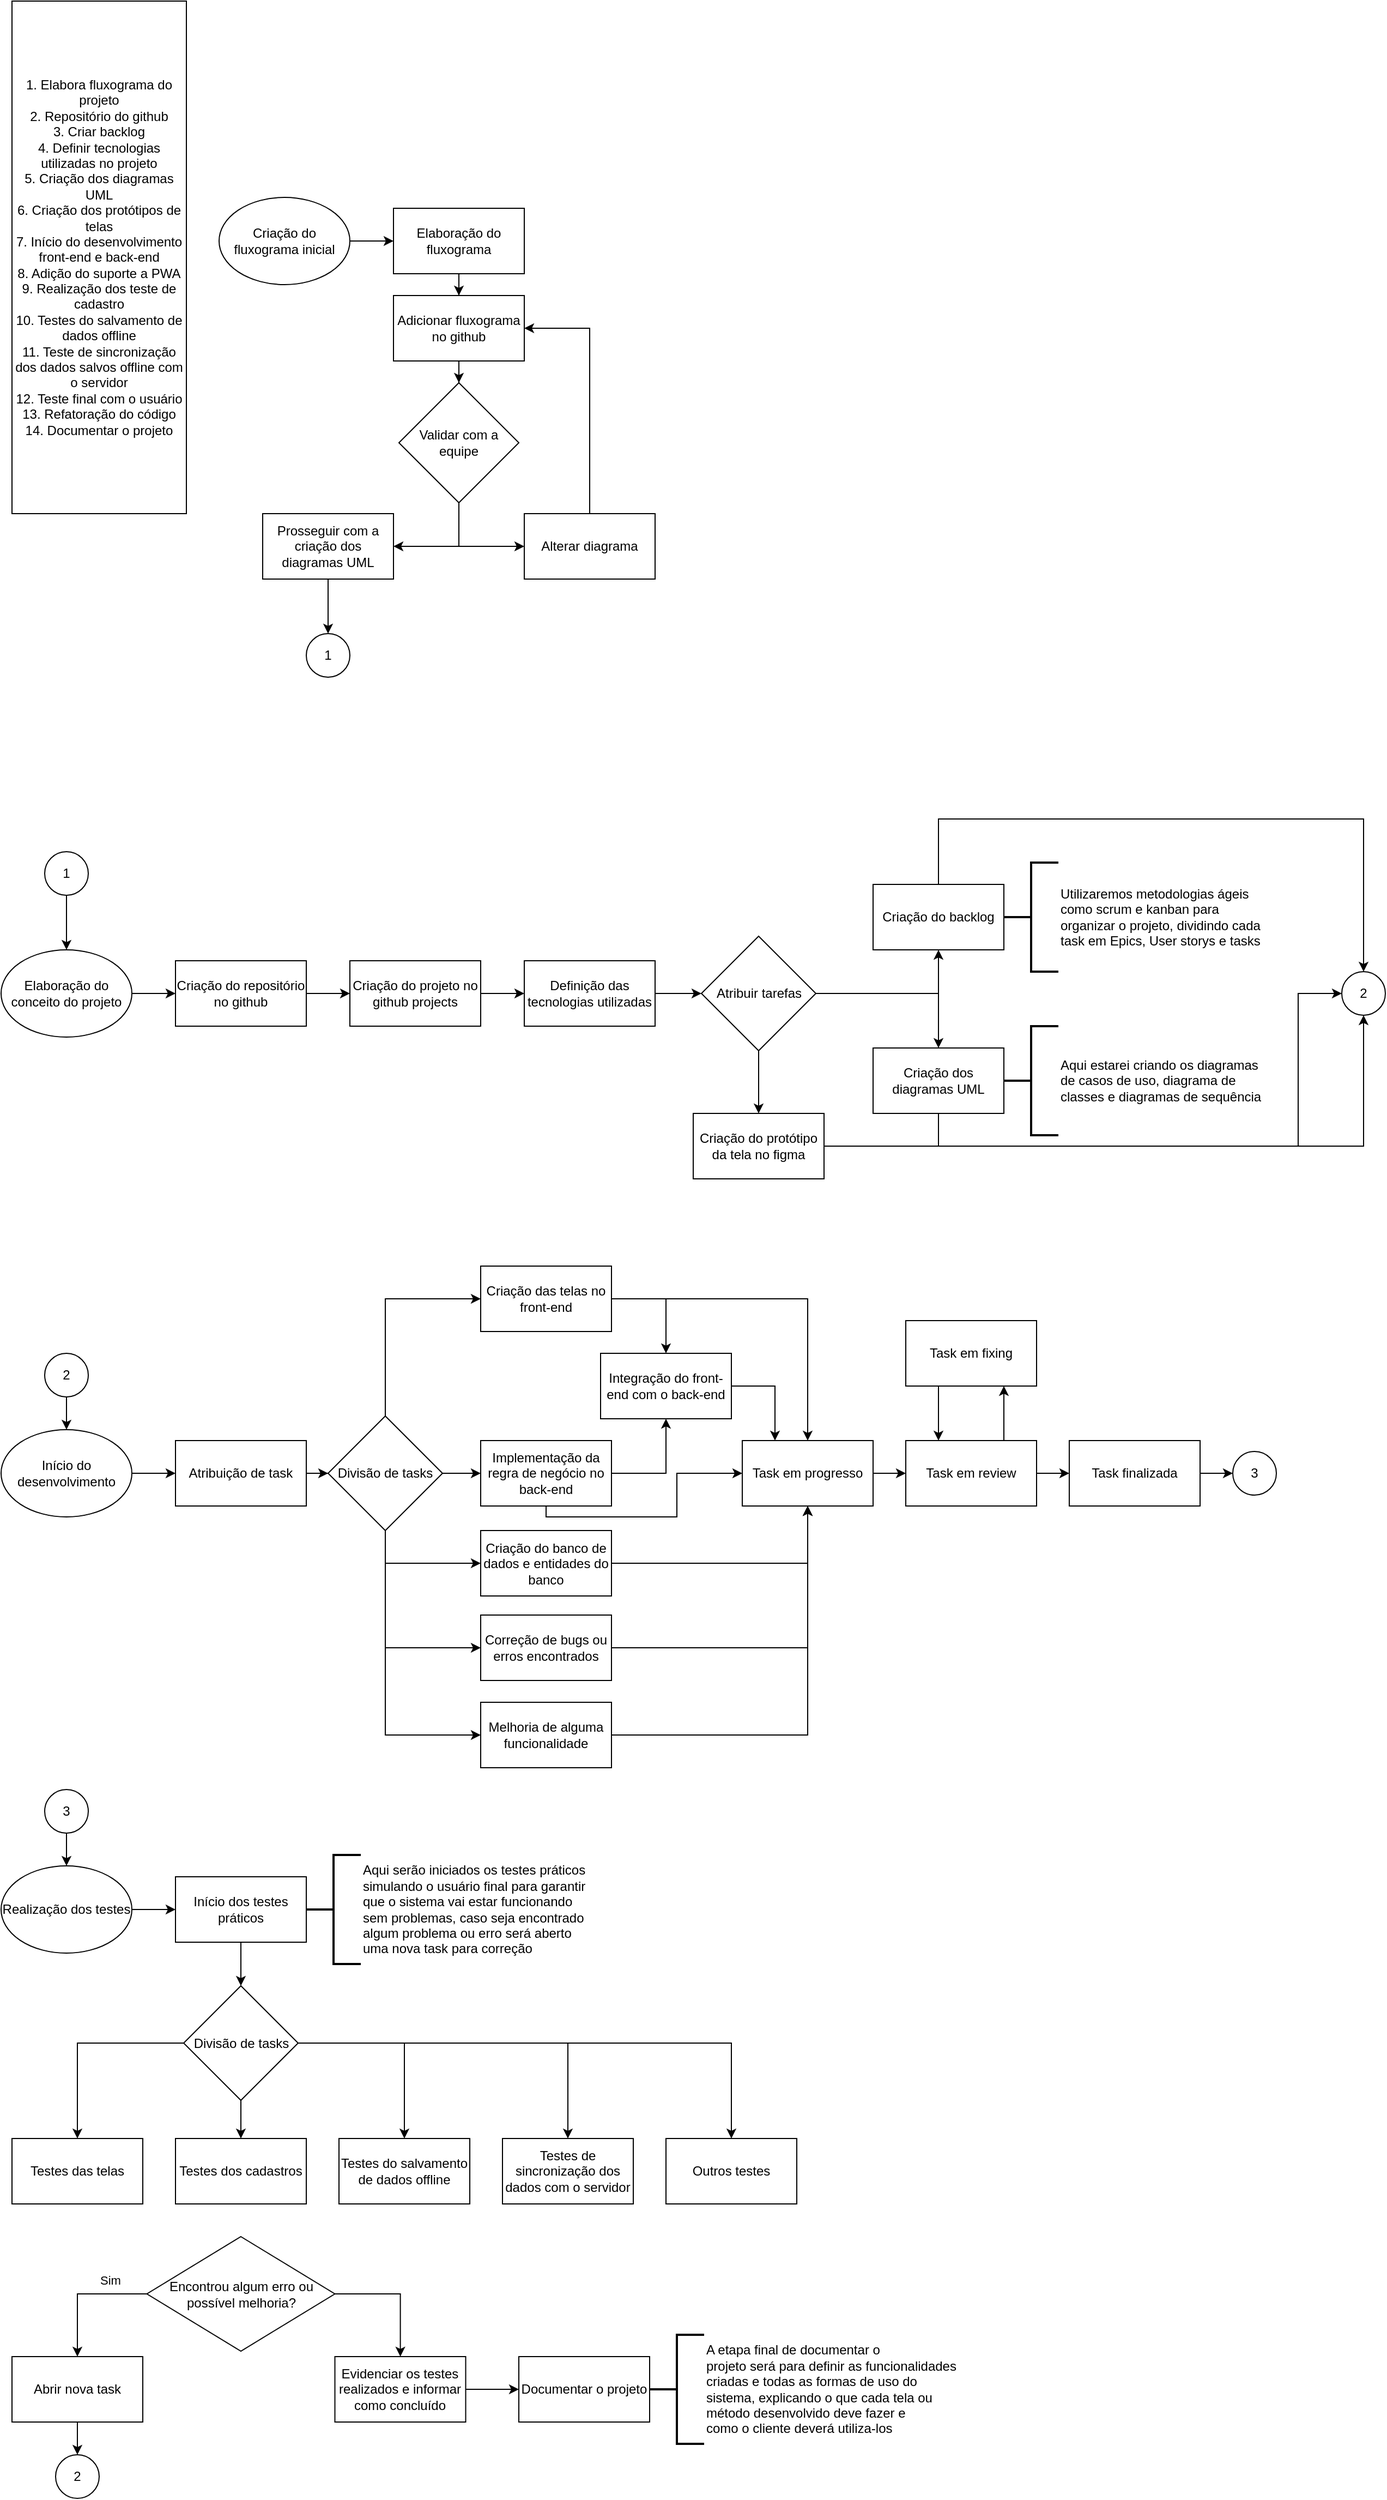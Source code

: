 <mxfile version="26.0.16">
  <diagram name="Página-1" id="eb5TO_QlAhTsJXs5QxYS">
    <mxGraphModel dx="2960" dy="822" grid="1" gridSize="10" guides="1" tooltips="1" connect="1" arrows="1" fold="1" page="1" pageScale="1" pageWidth="827" pageHeight="1169" math="0" shadow="0">
      <root>
        <mxCell id="0" />
        <mxCell id="1" parent="0" />
        <mxCell id="12RdLnxwD0o7JAVxzCQB-9" value="" style="edgeStyle=orthogonalEdgeStyle;rounded=0;orthogonalLoop=1;jettySize=auto;html=1;" edge="1" parent="1" source="12RdLnxwD0o7JAVxzCQB-1" target="12RdLnxwD0o7JAVxzCQB-3">
          <mxGeometry relative="1" as="geometry" />
        </mxCell>
        <mxCell id="12RdLnxwD0o7JAVxzCQB-1" value="Criação do fluxograma inicial" style="ellipse;whiteSpace=wrap;html=1;" vertex="1" parent="1">
          <mxGeometry x="-600" y="200" width="120" height="80" as="geometry" />
        </mxCell>
        <mxCell id="12RdLnxwD0o7JAVxzCQB-2" value="1. Elabora fluxograma do projeto&lt;div&gt;2. Repositório do github&lt;/div&gt;&lt;div&gt;3. Criar backlog&lt;/div&gt;&lt;div&gt;4. Definir tecnologias utilizadas no projeto&lt;/div&gt;&lt;div&gt;5. Criação dos diagramas UML&lt;/div&gt;&lt;div&gt;6. Criação dos protótipos de telas&lt;/div&gt;&lt;div&gt;7. Início do desenvolvimento front-end e back-end&lt;/div&gt;&lt;div&gt;8. Adição do suporte a PWA&lt;/div&gt;&lt;div&gt;9. Realização dos teste de cadastro&lt;/div&gt;&lt;div&gt;10. Testes do salvamento de dados offline&lt;/div&gt;&lt;div&gt;11. Teste de sincronização dos dados salvos offline com o servidor&lt;/div&gt;&lt;div&gt;12. Teste final com o usuário&lt;/div&gt;&lt;div&gt;13. Refatoração do código&lt;/div&gt;&lt;div&gt;14. Documentar o projeto&lt;/div&gt;" style="rounded=0;whiteSpace=wrap;html=1;" vertex="1" parent="1">
          <mxGeometry x="-790" y="20" width="160" height="470" as="geometry" />
        </mxCell>
        <mxCell id="12RdLnxwD0o7JAVxzCQB-11" style="edgeStyle=orthogonalEdgeStyle;rounded=0;orthogonalLoop=1;jettySize=auto;html=1;entryX=0.5;entryY=0;entryDx=0;entryDy=0;" edge="1" parent="1" source="12RdLnxwD0o7JAVxzCQB-3" target="12RdLnxwD0o7JAVxzCQB-4">
          <mxGeometry relative="1" as="geometry" />
        </mxCell>
        <mxCell id="12RdLnxwD0o7JAVxzCQB-3" value="Elaboração do fluxograma" style="rounded=0;whiteSpace=wrap;html=1;" vertex="1" parent="1">
          <mxGeometry x="-440" y="210" width="120" height="60" as="geometry" />
        </mxCell>
        <mxCell id="12RdLnxwD0o7JAVxzCQB-12" style="edgeStyle=orthogonalEdgeStyle;rounded=0;orthogonalLoop=1;jettySize=auto;html=1;entryX=0.5;entryY=0;entryDx=0;entryDy=0;" edge="1" parent="1" source="12RdLnxwD0o7JAVxzCQB-4" target="12RdLnxwD0o7JAVxzCQB-7">
          <mxGeometry relative="1" as="geometry" />
        </mxCell>
        <mxCell id="12RdLnxwD0o7JAVxzCQB-4" value="Adicionar fluxograma no github" style="rounded=0;whiteSpace=wrap;html=1;" vertex="1" parent="1">
          <mxGeometry x="-440" y="290" width="120" height="60" as="geometry" />
        </mxCell>
        <mxCell id="12RdLnxwD0o7JAVxzCQB-25" style="edgeStyle=orthogonalEdgeStyle;rounded=0;orthogonalLoop=1;jettySize=auto;html=1;entryX=0.5;entryY=0;entryDx=0;entryDy=0;" edge="1" parent="1" source="12RdLnxwD0o7JAVxzCQB-5" target="12RdLnxwD0o7JAVxzCQB-24">
          <mxGeometry relative="1" as="geometry" />
        </mxCell>
        <mxCell id="12RdLnxwD0o7JAVxzCQB-5" value="Prosseguir com a criação dos diagramas UML" style="rounded=0;whiteSpace=wrap;html=1;" vertex="1" parent="1">
          <mxGeometry x="-560" y="490" width="120" height="60" as="geometry" />
        </mxCell>
        <mxCell id="12RdLnxwD0o7JAVxzCQB-6" style="edgeStyle=orthogonalEdgeStyle;rounded=0;orthogonalLoop=1;jettySize=auto;html=1;exitX=0.5;exitY=1;exitDx=0;exitDy=0;" edge="1" parent="1" source="12RdLnxwD0o7JAVxzCQB-4" target="12RdLnxwD0o7JAVxzCQB-4">
          <mxGeometry relative="1" as="geometry" />
        </mxCell>
        <mxCell id="12RdLnxwD0o7JAVxzCQB-43" style="edgeStyle=orthogonalEdgeStyle;rounded=0;orthogonalLoop=1;jettySize=auto;html=1;entryX=0;entryY=0.5;entryDx=0;entryDy=0;" edge="1" parent="1" source="12RdLnxwD0o7JAVxzCQB-7" target="12RdLnxwD0o7JAVxzCQB-8">
          <mxGeometry relative="1" as="geometry">
            <mxPoint x="-340" y="520" as="targetPoint" />
            <Array as="points">
              <mxPoint x="-380" y="520" />
            </Array>
          </mxGeometry>
        </mxCell>
        <mxCell id="12RdLnxwD0o7JAVxzCQB-45" style="edgeStyle=orthogonalEdgeStyle;rounded=0;orthogonalLoop=1;jettySize=auto;html=1;entryX=1;entryY=0.5;entryDx=0;entryDy=0;" edge="1" parent="1" source="12RdLnxwD0o7JAVxzCQB-7" target="12RdLnxwD0o7JAVxzCQB-5">
          <mxGeometry relative="1" as="geometry">
            <mxPoint x="-410" y="520" as="targetPoint" />
            <Array as="points">
              <mxPoint x="-380" y="520" />
            </Array>
          </mxGeometry>
        </mxCell>
        <mxCell id="12RdLnxwD0o7JAVxzCQB-7" value="Validar com a equipe" style="rhombus;whiteSpace=wrap;html=1;" vertex="1" parent="1">
          <mxGeometry x="-435" y="370" width="110" height="110" as="geometry" />
        </mxCell>
        <mxCell id="12RdLnxwD0o7JAVxzCQB-19" style="edgeStyle=orthogonalEdgeStyle;rounded=0;orthogonalLoop=1;jettySize=auto;html=1;entryX=1;entryY=0.5;entryDx=0;entryDy=0;" edge="1" parent="1" source="12RdLnxwD0o7JAVxzCQB-8" target="12RdLnxwD0o7JAVxzCQB-4">
          <mxGeometry relative="1" as="geometry" />
        </mxCell>
        <mxCell id="12RdLnxwD0o7JAVxzCQB-8" value="Alterar diagrama" style="rounded=0;whiteSpace=wrap;html=1;" vertex="1" parent="1">
          <mxGeometry x="-320" y="490" width="120" height="60" as="geometry" />
        </mxCell>
        <mxCell id="12RdLnxwD0o7JAVxzCQB-24" value="1" style="ellipse;whiteSpace=wrap;html=1;aspect=fixed;" vertex="1" parent="1">
          <mxGeometry x="-520" y="600" width="40" height="40" as="geometry" />
        </mxCell>
        <mxCell id="12RdLnxwD0o7JAVxzCQB-49" value="" style="edgeStyle=orthogonalEdgeStyle;rounded=0;orthogonalLoop=1;jettySize=auto;html=1;" edge="1" parent="1" source="12RdLnxwD0o7JAVxzCQB-26" target="12RdLnxwD0o7JAVxzCQB-27">
          <mxGeometry relative="1" as="geometry" />
        </mxCell>
        <mxCell id="12RdLnxwD0o7JAVxzCQB-26" value="Elaboração do conceito do projeto" style="ellipse;whiteSpace=wrap;html=1;" vertex="1" parent="1">
          <mxGeometry x="-800" y="890" width="120" height="80" as="geometry" />
        </mxCell>
        <mxCell id="12RdLnxwD0o7JAVxzCQB-50" value="" style="edgeStyle=orthogonalEdgeStyle;rounded=0;orthogonalLoop=1;jettySize=auto;html=1;" edge="1" parent="1" source="12RdLnxwD0o7JAVxzCQB-27" target="12RdLnxwD0o7JAVxzCQB-28">
          <mxGeometry relative="1" as="geometry" />
        </mxCell>
        <mxCell id="12RdLnxwD0o7JAVxzCQB-27" value="Criação do repositório no github" style="rounded=0;whiteSpace=wrap;html=1;" vertex="1" parent="1">
          <mxGeometry x="-640" y="900" width="120" height="60" as="geometry" />
        </mxCell>
        <mxCell id="12RdLnxwD0o7JAVxzCQB-51" value="" style="edgeStyle=orthogonalEdgeStyle;rounded=0;orthogonalLoop=1;jettySize=auto;html=1;" edge="1" parent="1" source="12RdLnxwD0o7JAVxzCQB-28" target="12RdLnxwD0o7JAVxzCQB-32">
          <mxGeometry relative="1" as="geometry" />
        </mxCell>
        <mxCell id="12RdLnxwD0o7JAVxzCQB-28" value="Criação do projeto no github projects" style="rounded=0;whiteSpace=wrap;html=1;" vertex="1" parent="1">
          <mxGeometry x="-480" y="900" width="120" height="60" as="geometry" />
        </mxCell>
        <mxCell id="12RdLnxwD0o7JAVxzCQB-55" style="edgeStyle=orthogonalEdgeStyle;rounded=0;orthogonalLoop=1;jettySize=auto;html=1;" edge="1" parent="1" source="12RdLnxwD0o7JAVxzCQB-29" target="12RdLnxwD0o7JAVxzCQB-53">
          <mxGeometry relative="1" as="geometry">
            <Array as="points">
              <mxPoint x="60" y="770" />
              <mxPoint x="450" y="770" />
            </Array>
          </mxGeometry>
        </mxCell>
        <mxCell id="12RdLnxwD0o7JAVxzCQB-29" value="Criação do backlog" style="rounded=0;whiteSpace=wrap;html=1;" vertex="1" parent="1">
          <mxGeometry y="830" width="120" height="60" as="geometry" />
        </mxCell>
        <mxCell id="12RdLnxwD0o7JAVxzCQB-31" value="Utilizaremos metodologias ágeis&lt;div&gt;como scrum e kanban para&amp;nbsp;&lt;/div&gt;&lt;div&gt;organizar o projeto, dividindo cada&lt;/div&gt;&lt;div&gt;task em Epics, User storys e tasks&amp;nbsp;&lt;/div&gt;" style="strokeWidth=2;html=1;shape=mxgraph.flowchart.annotation_2;align=left;labelPosition=right;pointerEvents=1;" vertex="1" parent="1">
          <mxGeometry x="120" y="810" width="50" height="100" as="geometry" />
        </mxCell>
        <mxCell id="12RdLnxwD0o7JAVxzCQB-52" value="" style="edgeStyle=orthogonalEdgeStyle;rounded=0;orthogonalLoop=1;jettySize=auto;html=1;" edge="1" parent="1" source="12RdLnxwD0o7JAVxzCQB-32" target="12RdLnxwD0o7JAVxzCQB-42">
          <mxGeometry relative="1" as="geometry" />
        </mxCell>
        <mxCell id="12RdLnxwD0o7JAVxzCQB-32" value="Definição das tecnologias utilizadas" style="rounded=0;whiteSpace=wrap;html=1;" vertex="1" parent="1">
          <mxGeometry x="-320" y="900" width="120" height="60" as="geometry" />
        </mxCell>
        <mxCell id="12RdLnxwD0o7JAVxzCQB-56" style="edgeStyle=orthogonalEdgeStyle;rounded=0;orthogonalLoop=1;jettySize=auto;html=1;entryX=0;entryY=0.5;entryDx=0;entryDy=0;" edge="1" parent="1" source="12RdLnxwD0o7JAVxzCQB-33" target="12RdLnxwD0o7JAVxzCQB-53">
          <mxGeometry relative="1" as="geometry">
            <Array as="points">
              <mxPoint x="60" y="1070" />
              <mxPoint x="390" y="1070" />
              <mxPoint x="390" y="930" />
            </Array>
          </mxGeometry>
        </mxCell>
        <mxCell id="12RdLnxwD0o7JAVxzCQB-33" value="Criação dos diagramas UML" style="rounded=0;whiteSpace=wrap;html=1;" vertex="1" parent="1">
          <mxGeometry y="980" width="120" height="60" as="geometry" />
        </mxCell>
        <mxCell id="12RdLnxwD0o7JAVxzCQB-35" value="" style="edgeStyle=orthogonalEdgeStyle;rounded=0;orthogonalLoop=1;jettySize=auto;html=1;" edge="1" parent="1" source="12RdLnxwD0o7JAVxzCQB-34" target="12RdLnxwD0o7JAVxzCQB-26">
          <mxGeometry relative="1" as="geometry" />
        </mxCell>
        <mxCell id="12RdLnxwD0o7JAVxzCQB-34" value="1" style="ellipse;whiteSpace=wrap;html=1;aspect=fixed;" vertex="1" parent="1">
          <mxGeometry x="-760" y="800" width="40" height="40" as="geometry" />
        </mxCell>
        <mxCell id="12RdLnxwD0o7JAVxzCQB-38" value="Aqui estarei criando os diagramas&lt;div&gt;de casos de uso, diagrama de&lt;/div&gt;&lt;div&gt;classes e diagramas de sequência&lt;/div&gt;" style="strokeWidth=2;html=1;shape=mxgraph.flowchart.annotation_2;align=left;labelPosition=right;pointerEvents=1;" vertex="1" parent="1">
          <mxGeometry x="120" y="960" width="50" height="100" as="geometry" />
        </mxCell>
        <mxCell id="12RdLnxwD0o7JAVxzCQB-54" style="edgeStyle=orthogonalEdgeStyle;rounded=0;orthogonalLoop=1;jettySize=auto;html=1;" edge="1" parent="1" source="12RdLnxwD0o7JAVxzCQB-39" target="12RdLnxwD0o7JAVxzCQB-53">
          <mxGeometry relative="1" as="geometry" />
        </mxCell>
        <mxCell id="12RdLnxwD0o7JAVxzCQB-39" value="Criação do protótipo da tela no figma" style="rounded=0;whiteSpace=wrap;html=1;" vertex="1" parent="1">
          <mxGeometry x="-165" y="1040" width="120" height="60" as="geometry" />
        </mxCell>
        <mxCell id="12RdLnxwD0o7JAVxzCQB-46" value="" style="edgeStyle=orthogonalEdgeStyle;rounded=0;orthogonalLoop=1;jettySize=auto;html=1;" edge="1" parent="1" source="12RdLnxwD0o7JAVxzCQB-42" target="12RdLnxwD0o7JAVxzCQB-39">
          <mxGeometry relative="1" as="geometry" />
        </mxCell>
        <mxCell id="12RdLnxwD0o7JAVxzCQB-47" style="edgeStyle=orthogonalEdgeStyle;rounded=0;orthogonalLoop=1;jettySize=auto;html=1;entryX=0.5;entryY=0;entryDx=0;entryDy=0;" edge="1" parent="1" source="12RdLnxwD0o7JAVxzCQB-42" target="12RdLnxwD0o7JAVxzCQB-33">
          <mxGeometry relative="1" as="geometry" />
        </mxCell>
        <mxCell id="12RdLnxwD0o7JAVxzCQB-48" style="edgeStyle=orthogonalEdgeStyle;rounded=0;orthogonalLoop=1;jettySize=auto;html=1;entryX=0.5;entryY=1;entryDx=0;entryDy=0;" edge="1" parent="1" source="12RdLnxwD0o7JAVxzCQB-42" target="12RdLnxwD0o7JAVxzCQB-29">
          <mxGeometry relative="1" as="geometry" />
        </mxCell>
        <mxCell id="12RdLnxwD0o7JAVxzCQB-42" value="Atribuir tarefas" style="rhombus;whiteSpace=wrap;html=1;" vertex="1" parent="1">
          <mxGeometry x="-157.5" y="877.5" width="105" height="105" as="geometry" />
        </mxCell>
        <mxCell id="12RdLnxwD0o7JAVxzCQB-53" value="2" style="ellipse;whiteSpace=wrap;html=1;aspect=fixed;" vertex="1" parent="1">
          <mxGeometry x="430" y="910" width="40" height="40" as="geometry" />
        </mxCell>
        <mxCell id="12RdLnxwD0o7JAVxzCQB-83" value="" style="edgeStyle=orthogonalEdgeStyle;rounded=0;orthogonalLoop=1;jettySize=auto;html=1;" edge="1" parent="1" source="12RdLnxwD0o7JAVxzCQB-57" target="12RdLnxwD0o7JAVxzCQB-58">
          <mxGeometry relative="1" as="geometry" />
        </mxCell>
        <mxCell id="12RdLnxwD0o7JAVxzCQB-57" value="2" style="ellipse;whiteSpace=wrap;html=1;aspect=fixed;" vertex="1" parent="1">
          <mxGeometry x="-760" y="1260" width="40" height="40" as="geometry" />
        </mxCell>
        <mxCell id="12RdLnxwD0o7JAVxzCQB-81" value="" style="edgeStyle=orthogonalEdgeStyle;rounded=0;orthogonalLoop=1;jettySize=auto;html=1;" edge="1" parent="1" source="12RdLnxwD0o7JAVxzCQB-58" target="12RdLnxwD0o7JAVxzCQB-63">
          <mxGeometry relative="1" as="geometry" />
        </mxCell>
        <mxCell id="12RdLnxwD0o7JAVxzCQB-58" value="Início do desenvolvimento" style="ellipse;whiteSpace=wrap;html=1;" vertex="1" parent="1">
          <mxGeometry x="-800" y="1330" width="120" height="80" as="geometry" />
        </mxCell>
        <mxCell id="12RdLnxwD0o7JAVxzCQB-77" style="edgeStyle=orthogonalEdgeStyle;rounded=0;orthogonalLoop=1;jettySize=auto;html=1;" edge="1" parent="1" source="12RdLnxwD0o7JAVxzCQB-59" target="12RdLnxwD0o7JAVxzCQB-64">
          <mxGeometry relative="1" as="geometry" />
        </mxCell>
        <mxCell id="12RdLnxwD0o7JAVxzCQB-59" value="Criação das telas no front-end" style="rounded=0;whiteSpace=wrap;html=1;" vertex="1" parent="1">
          <mxGeometry x="-360" y="1180" width="120" height="60" as="geometry" />
        </mxCell>
        <mxCell id="12RdLnxwD0o7JAVxzCQB-71" style="edgeStyle=orthogonalEdgeStyle;rounded=0;orthogonalLoop=1;jettySize=auto;html=1;entryX=0.5;entryY=1;entryDx=0;entryDy=0;exitX=1;exitY=0.5;exitDx=0;exitDy=0;" edge="1" parent="1" source="12RdLnxwD0o7JAVxzCQB-60" target="12RdLnxwD0o7JAVxzCQB-62">
          <mxGeometry relative="1" as="geometry" />
        </mxCell>
        <mxCell id="12RdLnxwD0o7JAVxzCQB-78" style="edgeStyle=orthogonalEdgeStyle;rounded=0;orthogonalLoop=1;jettySize=auto;html=1;entryX=0;entryY=0.5;entryDx=0;entryDy=0;exitX=0.5;exitY=1;exitDx=0;exitDy=0;" edge="1" parent="1" source="12RdLnxwD0o7JAVxzCQB-60" target="12RdLnxwD0o7JAVxzCQB-64">
          <mxGeometry relative="1" as="geometry">
            <Array as="points">
              <mxPoint x="-300" y="1410" />
              <mxPoint x="-180" y="1410" />
              <mxPoint x="-180" y="1370" />
            </Array>
          </mxGeometry>
        </mxCell>
        <mxCell id="12RdLnxwD0o7JAVxzCQB-60" value="Implementação da regra de negócio no back-end" style="rounded=0;whiteSpace=wrap;html=1;" vertex="1" parent="1">
          <mxGeometry x="-360" y="1340" width="120" height="60" as="geometry" />
        </mxCell>
        <mxCell id="12RdLnxwD0o7JAVxzCQB-80" style="edgeStyle=orthogonalEdgeStyle;rounded=0;orthogonalLoop=1;jettySize=auto;html=1;entryX=0.5;entryY=1;entryDx=0;entryDy=0;" edge="1" parent="1" source="12RdLnxwD0o7JAVxzCQB-61" target="12RdLnxwD0o7JAVxzCQB-64">
          <mxGeometry relative="1" as="geometry" />
        </mxCell>
        <mxCell id="12RdLnxwD0o7JAVxzCQB-61" value="Criação do banco de dados e entidades do banco" style="rounded=0;whiteSpace=wrap;html=1;" vertex="1" parent="1">
          <mxGeometry x="-360" y="1422.5" width="120" height="60" as="geometry" />
        </mxCell>
        <mxCell id="12RdLnxwD0o7JAVxzCQB-79" style="edgeStyle=orthogonalEdgeStyle;rounded=0;orthogonalLoop=1;jettySize=auto;html=1;entryX=0.25;entryY=0;entryDx=0;entryDy=0;" edge="1" parent="1" source="12RdLnxwD0o7JAVxzCQB-62" target="12RdLnxwD0o7JAVxzCQB-64">
          <mxGeometry relative="1" as="geometry" />
        </mxCell>
        <mxCell id="12RdLnxwD0o7JAVxzCQB-62" value="Integração do front-end com o back-end" style="rounded=0;whiteSpace=wrap;html=1;" vertex="1" parent="1">
          <mxGeometry x="-250" y="1260" width="120" height="60" as="geometry" />
        </mxCell>
        <mxCell id="12RdLnxwD0o7JAVxzCQB-82" value="" style="edgeStyle=orthogonalEdgeStyle;rounded=0;orthogonalLoop=1;jettySize=auto;html=1;" edge="1" parent="1" source="12RdLnxwD0o7JAVxzCQB-63" target="12RdLnxwD0o7JAVxzCQB-67">
          <mxGeometry relative="1" as="geometry" />
        </mxCell>
        <mxCell id="12RdLnxwD0o7JAVxzCQB-63" value="Atribuição de task" style="rounded=0;whiteSpace=wrap;html=1;" vertex="1" parent="1">
          <mxGeometry x="-640" y="1340" width="120" height="60" as="geometry" />
        </mxCell>
        <mxCell id="12RdLnxwD0o7JAVxzCQB-75" value="" style="edgeStyle=orthogonalEdgeStyle;rounded=0;orthogonalLoop=1;jettySize=auto;html=1;" edge="1" parent="1" source="12RdLnxwD0o7JAVxzCQB-64" target="12RdLnxwD0o7JAVxzCQB-65">
          <mxGeometry relative="1" as="geometry" />
        </mxCell>
        <mxCell id="12RdLnxwD0o7JAVxzCQB-64" value="Task em progresso" style="rounded=0;whiteSpace=wrap;html=1;" vertex="1" parent="1">
          <mxGeometry x="-120" y="1340" width="120" height="60" as="geometry" />
        </mxCell>
        <mxCell id="12RdLnxwD0o7JAVxzCQB-76" value="" style="edgeStyle=orthogonalEdgeStyle;rounded=0;orthogonalLoop=1;jettySize=auto;html=1;" edge="1" parent="1" source="12RdLnxwD0o7JAVxzCQB-65" target="12RdLnxwD0o7JAVxzCQB-66">
          <mxGeometry relative="1" as="geometry" />
        </mxCell>
        <mxCell id="12RdLnxwD0o7JAVxzCQB-88" style="edgeStyle=orthogonalEdgeStyle;rounded=0;orthogonalLoop=1;jettySize=auto;html=1;exitX=0.75;exitY=0;exitDx=0;exitDy=0;entryX=0.75;entryY=1;entryDx=0;entryDy=0;" edge="1" parent="1" source="12RdLnxwD0o7JAVxzCQB-65" target="12RdLnxwD0o7JAVxzCQB-84">
          <mxGeometry relative="1" as="geometry" />
        </mxCell>
        <mxCell id="12RdLnxwD0o7JAVxzCQB-65" value="Task em review" style="rounded=0;whiteSpace=wrap;html=1;" vertex="1" parent="1">
          <mxGeometry x="30" y="1340" width="120" height="60" as="geometry" />
        </mxCell>
        <mxCell id="12RdLnxwD0o7JAVxzCQB-90" value="" style="edgeStyle=orthogonalEdgeStyle;rounded=0;orthogonalLoop=1;jettySize=auto;html=1;" edge="1" parent="1" source="12RdLnxwD0o7JAVxzCQB-66" target="12RdLnxwD0o7JAVxzCQB-89">
          <mxGeometry relative="1" as="geometry" />
        </mxCell>
        <mxCell id="12RdLnxwD0o7JAVxzCQB-66" value="Task finalizada" style="rounded=0;whiteSpace=wrap;html=1;" vertex="1" parent="1">
          <mxGeometry x="180" y="1340" width="120" height="60" as="geometry" />
        </mxCell>
        <mxCell id="12RdLnxwD0o7JAVxzCQB-72" style="edgeStyle=orthogonalEdgeStyle;rounded=0;orthogonalLoop=1;jettySize=auto;html=1;entryX=0;entryY=0.5;entryDx=0;entryDy=0;exitX=0.5;exitY=0;exitDx=0;exitDy=0;" edge="1" parent="1" source="12RdLnxwD0o7JAVxzCQB-67" target="12RdLnxwD0o7JAVxzCQB-59">
          <mxGeometry relative="1" as="geometry" />
        </mxCell>
        <mxCell id="12RdLnxwD0o7JAVxzCQB-73" value="" style="edgeStyle=orthogonalEdgeStyle;rounded=0;orthogonalLoop=1;jettySize=auto;html=1;" edge="1" parent="1" source="12RdLnxwD0o7JAVxzCQB-67" target="12RdLnxwD0o7JAVxzCQB-60">
          <mxGeometry relative="1" as="geometry" />
        </mxCell>
        <mxCell id="12RdLnxwD0o7JAVxzCQB-74" style="edgeStyle=orthogonalEdgeStyle;rounded=0;orthogonalLoop=1;jettySize=auto;html=1;entryX=0;entryY=0.5;entryDx=0;entryDy=0;exitX=0.5;exitY=1;exitDx=0;exitDy=0;" edge="1" parent="1" source="12RdLnxwD0o7JAVxzCQB-67" target="12RdLnxwD0o7JAVxzCQB-61">
          <mxGeometry relative="1" as="geometry" />
        </mxCell>
        <mxCell id="12RdLnxwD0o7JAVxzCQB-114" style="edgeStyle=orthogonalEdgeStyle;rounded=0;orthogonalLoop=1;jettySize=auto;html=1;entryX=0;entryY=0.5;entryDx=0;entryDy=0;exitX=0.5;exitY=1;exitDx=0;exitDy=0;" edge="1" parent="1" source="12RdLnxwD0o7JAVxzCQB-67" target="12RdLnxwD0o7JAVxzCQB-113">
          <mxGeometry relative="1" as="geometry" />
        </mxCell>
        <mxCell id="12RdLnxwD0o7JAVxzCQB-116" style="edgeStyle=orthogonalEdgeStyle;rounded=0;orthogonalLoop=1;jettySize=auto;html=1;entryX=0;entryY=0.5;entryDx=0;entryDy=0;exitX=0.5;exitY=1;exitDx=0;exitDy=0;" edge="1" parent="1" source="12RdLnxwD0o7JAVxzCQB-67" target="12RdLnxwD0o7JAVxzCQB-115">
          <mxGeometry relative="1" as="geometry" />
        </mxCell>
        <mxCell id="12RdLnxwD0o7JAVxzCQB-67" value="Divisão de tasks" style="rhombus;whiteSpace=wrap;html=1;" vertex="1" parent="1">
          <mxGeometry x="-500" y="1317.5" width="105" height="105" as="geometry" />
        </mxCell>
        <mxCell id="12RdLnxwD0o7JAVxzCQB-69" value="" style="endArrow=classic;html=1;rounded=0;exitX=1;exitY=0.5;exitDx=0;exitDy=0;entryX=0.5;entryY=0;entryDx=0;entryDy=0;" edge="1" parent="1" source="12RdLnxwD0o7JAVxzCQB-59" target="12RdLnxwD0o7JAVxzCQB-62">
          <mxGeometry width="50" height="50" relative="1" as="geometry">
            <mxPoint x="-207.5" y="1250" as="sourcePoint" />
            <mxPoint x="-190" y="1210" as="targetPoint" />
            <Array as="points">
              <mxPoint x="-190" y="1210" />
            </Array>
          </mxGeometry>
        </mxCell>
        <mxCell id="12RdLnxwD0o7JAVxzCQB-87" style="edgeStyle=orthogonalEdgeStyle;rounded=0;orthogonalLoop=1;jettySize=auto;html=1;entryX=0.25;entryY=0;entryDx=0;entryDy=0;exitX=0.25;exitY=1;exitDx=0;exitDy=0;" edge="1" parent="1" source="12RdLnxwD0o7JAVxzCQB-84" target="12RdLnxwD0o7JAVxzCQB-65">
          <mxGeometry relative="1" as="geometry" />
        </mxCell>
        <mxCell id="12RdLnxwD0o7JAVxzCQB-84" value="Task em fixing" style="rounded=0;whiteSpace=wrap;html=1;" vertex="1" parent="1">
          <mxGeometry x="30" y="1230" width="120" height="60" as="geometry" />
        </mxCell>
        <mxCell id="12RdLnxwD0o7JAVxzCQB-89" value="3" style="ellipse;whiteSpace=wrap;html=1;aspect=fixed;" vertex="1" parent="1">
          <mxGeometry x="330" y="1350" width="40" height="40" as="geometry" />
        </mxCell>
        <mxCell id="12RdLnxwD0o7JAVxzCQB-102" value="" style="edgeStyle=orthogonalEdgeStyle;rounded=0;orthogonalLoop=1;jettySize=auto;html=1;" edge="1" parent="1" source="12RdLnxwD0o7JAVxzCQB-91" target="12RdLnxwD0o7JAVxzCQB-92">
          <mxGeometry relative="1" as="geometry" />
        </mxCell>
        <mxCell id="12RdLnxwD0o7JAVxzCQB-91" value="3" style="ellipse;whiteSpace=wrap;html=1;aspect=fixed;" vertex="1" parent="1">
          <mxGeometry x="-760" y="1660" width="40" height="40" as="geometry" />
        </mxCell>
        <mxCell id="12RdLnxwD0o7JAVxzCQB-103" value="" style="edgeStyle=orthogonalEdgeStyle;rounded=0;orthogonalLoop=1;jettySize=auto;html=1;" edge="1" parent="1" source="12RdLnxwD0o7JAVxzCQB-92" target="12RdLnxwD0o7JAVxzCQB-93">
          <mxGeometry relative="1" as="geometry" />
        </mxCell>
        <mxCell id="12RdLnxwD0o7JAVxzCQB-92" value="Realização dos testes" style="ellipse;whiteSpace=wrap;html=1;" vertex="1" parent="1">
          <mxGeometry x="-800" y="1730" width="120" height="80" as="geometry" />
        </mxCell>
        <mxCell id="12RdLnxwD0o7JAVxzCQB-104" value="" style="edgeStyle=orthogonalEdgeStyle;rounded=0;orthogonalLoop=1;jettySize=auto;html=1;" edge="1" parent="1" source="12RdLnxwD0o7JAVxzCQB-93" target="12RdLnxwD0o7JAVxzCQB-94">
          <mxGeometry relative="1" as="geometry" />
        </mxCell>
        <mxCell id="12RdLnxwD0o7JAVxzCQB-93" value="Início dos testes práticos" style="rounded=0;whiteSpace=wrap;html=1;" vertex="1" parent="1">
          <mxGeometry x="-640" y="1740" width="120" height="60" as="geometry" />
        </mxCell>
        <mxCell id="12RdLnxwD0o7JAVxzCQB-105" style="edgeStyle=orthogonalEdgeStyle;rounded=0;orthogonalLoop=1;jettySize=auto;html=1;" edge="1" parent="1" source="12RdLnxwD0o7JAVxzCQB-94" target="12RdLnxwD0o7JAVxzCQB-98">
          <mxGeometry relative="1" as="geometry" />
        </mxCell>
        <mxCell id="12RdLnxwD0o7JAVxzCQB-106" value="" style="edgeStyle=orthogonalEdgeStyle;rounded=0;orthogonalLoop=1;jettySize=auto;html=1;" edge="1" parent="1" source="12RdLnxwD0o7JAVxzCQB-94" target="12RdLnxwD0o7JAVxzCQB-99">
          <mxGeometry relative="1" as="geometry" />
        </mxCell>
        <mxCell id="12RdLnxwD0o7JAVxzCQB-107" style="edgeStyle=orthogonalEdgeStyle;rounded=0;orthogonalLoop=1;jettySize=auto;html=1;" edge="1" parent="1" source="12RdLnxwD0o7JAVxzCQB-94" target="12RdLnxwD0o7JAVxzCQB-100">
          <mxGeometry relative="1" as="geometry" />
        </mxCell>
        <mxCell id="12RdLnxwD0o7JAVxzCQB-108" style="edgeStyle=orthogonalEdgeStyle;rounded=0;orthogonalLoop=1;jettySize=auto;html=1;" edge="1" parent="1" source="12RdLnxwD0o7JAVxzCQB-94" target="12RdLnxwD0o7JAVxzCQB-101">
          <mxGeometry relative="1" as="geometry" />
        </mxCell>
        <mxCell id="12RdLnxwD0o7JAVxzCQB-110" style="edgeStyle=orthogonalEdgeStyle;rounded=0;orthogonalLoop=1;jettySize=auto;html=1;" edge="1" parent="1" source="12RdLnxwD0o7JAVxzCQB-94" target="12RdLnxwD0o7JAVxzCQB-109">
          <mxGeometry relative="1" as="geometry" />
        </mxCell>
        <mxCell id="12RdLnxwD0o7JAVxzCQB-94" value="Divisão de tasks" style="rhombus;whiteSpace=wrap;html=1;" vertex="1" parent="1">
          <mxGeometry x="-632.5" y="1840" width="105" height="105" as="geometry" />
        </mxCell>
        <mxCell id="12RdLnxwD0o7JAVxzCQB-95" value="Aqui serão iniciados os testes práticos&lt;div&gt;simulando o usuário final para garantir&lt;/div&gt;&lt;div&gt;que o sistema vai estar funcionando&lt;/div&gt;&lt;div&gt;sem problemas, caso seja encontrado&lt;/div&gt;&lt;div&gt;algum problema ou erro será aberto&lt;/div&gt;&lt;div&gt;uma nova task para correção&lt;/div&gt;" style="strokeWidth=2;html=1;shape=mxgraph.flowchart.annotation_2;align=left;labelPosition=right;pointerEvents=1;" vertex="1" parent="1">
          <mxGeometry x="-520" y="1720" width="50" height="100" as="geometry" />
        </mxCell>
        <mxCell id="12RdLnxwD0o7JAVxzCQB-98" value="Testes das telas" style="rounded=0;whiteSpace=wrap;html=1;" vertex="1" parent="1">
          <mxGeometry x="-790" y="1980" width="120" height="60" as="geometry" />
        </mxCell>
        <mxCell id="12RdLnxwD0o7JAVxzCQB-99" value="Testes dos cadastros" style="rounded=0;whiteSpace=wrap;html=1;" vertex="1" parent="1">
          <mxGeometry x="-640" y="1980" width="120" height="60" as="geometry" />
        </mxCell>
        <mxCell id="12RdLnxwD0o7JAVxzCQB-100" value="Testes do salvamento de dados offline" style="rounded=0;whiteSpace=wrap;html=1;" vertex="1" parent="1">
          <mxGeometry x="-490" y="1980" width="120" height="60" as="geometry" />
        </mxCell>
        <mxCell id="12RdLnxwD0o7JAVxzCQB-101" value="Testes de sincronização dos dados com o servidor" style="rounded=0;whiteSpace=wrap;html=1;" vertex="1" parent="1">
          <mxGeometry x="-340" y="1980" width="120" height="60" as="geometry" />
        </mxCell>
        <mxCell id="12RdLnxwD0o7JAVxzCQB-109" value="Outros testes" style="rounded=0;whiteSpace=wrap;html=1;" vertex="1" parent="1">
          <mxGeometry x="-190" y="1980" width="120" height="60" as="geometry" />
        </mxCell>
        <mxCell id="12RdLnxwD0o7JAVxzCQB-119" style="edgeStyle=orthogonalEdgeStyle;rounded=0;orthogonalLoop=1;jettySize=auto;html=1;entryX=0.5;entryY=0;entryDx=0;entryDy=0;" edge="1" parent="1" source="12RdLnxwD0o7JAVxzCQB-111" target="12RdLnxwD0o7JAVxzCQB-112">
          <mxGeometry relative="1" as="geometry" />
        </mxCell>
        <mxCell id="12RdLnxwD0o7JAVxzCQB-122" value="Sim" style="edgeLabel;html=1;align=center;verticalAlign=middle;resizable=0;points=[];" vertex="1" connectable="0" parent="12RdLnxwD0o7JAVxzCQB-119">
          <mxGeometry x="-0.321" y="-3" relative="1" as="geometry">
            <mxPoint x="7" y="-10" as="offset" />
          </mxGeometry>
        </mxCell>
        <mxCell id="12RdLnxwD0o7JAVxzCQB-124" style="edgeStyle=orthogonalEdgeStyle;rounded=0;orthogonalLoop=1;jettySize=auto;html=1;exitX=1;exitY=0.5;exitDx=0;exitDy=0;" edge="1" parent="1" source="12RdLnxwD0o7JAVxzCQB-111" target="12RdLnxwD0o7JAVxzCQB-123">
          <mxGeometry relative="1" as="geometry" />
        </mxCell>
        <mxCell id="12RdLnxwD0o7JAVxzCQB-111" value="Encontrou algum erro ou possível melhoria?" style="rhombus;whiteSpace=wrap;html=1;" vertex="1" parent="1">
          <mxGeometry x="-666.25" y="2070" width="172.5" height="105" as="geometry" />
        </mxCell>
        <mxCell id="12RdLnxwD0o7JAVxzCQB-121" value="" style="edgeStyle=orthogonalEdgeStyle;rounded=0;orthogonalLoop=1;jettySize=auto;html=1;" edge="1" parent="1" source="12RdLnxwD0o7JAVxzCQB-112" target="12RdLnxwD0o7JAVxzCQB-120">
          <mxGeometry relative="1" as="geometry" />
        </mxCell>
        <mxCell id="12RdLnxwD0o7JAVxzCQB-112" value="Abrir nova task" style="rounded=0;whiteSpace=wrap;html=1;" vertex="1" parent="1">
          <mxGeometry x="-790" y="2180" width="120" height="60" as="geometry" />
        </mxCell>
        <mxCell id="12RdLnxwD0o7JAVxzCQB-118" style="edgeStyle=orthogonalEdgeStyle;rounded=0;orthogonalLoop=1;jettySize=auto;html=1;" edge="1" parent="1" source="12RdLnxwD0o7JAVxzCQB-113" target="12RdLnxwD0o7JAVxzCQB-64">
          <mxGeometry relative="1" as="geometry" />
        </mxCell>
        <mxCell id="12RdLnxwD0o7JAVxzCQB-113" value="Correção de bugs ou erros encontrados" style="rounded=0;whiteSpace=wrap;html=1;" vertex="1" parent="1">
          <mxGeometry x="-360" y="1500" width="120" height="60" as="geometry" />
        </mxCell>
        <mxCell id="12RdLnxwD0o7JAVxzCQB-117" style="edgeStyle=orthogonalEdgeStyle;rounded=0;orthogonalLoop=1;jettySize=auto;html=1;" edge="1" parent="1" source="12RdLnxwD0o7JAVxzCQB-115" target="12RdLnxwD0o7JAVxzCQB-64">
          <mxGeometry relative="1" as="geometry" />
        </mxCell>
        <mxCell id="12RdLnxwD0o7JAVxzCQB-115" value="Melhoria de alguma funcionalidade" style="rounded=0;whiteSpace=wrap;html=1;" vertex="1" parent="1">
          <mxGeometry x="-360" y="1580" width="120" height="60" as="geometry" />
        </mxCell>
        <mxCell id="12RdLnxwD0o7JAVxzCQB-120" value="2" style="ellipse;whiteSpace=wrap;html=1;aspect=fixed;" vertex="1" parent="1">
          <mxGeometry x="-750" y="2270" width="40" height="40" as="geometry" />
        </mxCell>
        <mxCell id="12RdLnxwD0o7JAVxzCQB-126" value="" style="edgeStyle=orthogonalEdgeStyle;rounded=0;orthogonalLoop=1;jettySize=auto;html=1;" edge="1" parent="1" source="12RdLnxwD0o7JAVxzCQB-123" target="12RdLnxwD0o7JAVxzCQB-125">
          <mxGeometry relative="1" as="geometry" />
        </mxCell>
        <mxCell id="12RdLnxwD0o7JAVxzCQB-123" value="Evidenciar os testes realizados e informar como concluído" style="rounded=0;whiteSpace=wrap;html=1;" vertex="1" parent="1">
          <mxGeometry x="-493.75" y="2180" width="120" height="60" as="geometry" />
        </mxCell>
        <mxCell id="12RdLnxwD0o7JAVxzCQB-125" value="Documentar o projeto" style="rounded=0;whiteSpace=wrap;html=1;" vertex="1" parent="1">
          <mxGeometry x="-325" y="2180" width="120" height="60" as="geometry" />
        </mxCell>
        <mxCell id="12RdLnxwD0o7JAVxzCQB-127" value="A etapa final de documentar o&lt;div&gt;projeto será para definir as funcionalidades&lt;/div&gt;&lt;div&gt;criadas e todas as formas de uso do&lt;/div&gt;&lt;div&gt;sistema, explicando o que cada tela ou&lt;/div&gt;&lt;div&gt;método desenvolvido deve fazer e&amp;nbsp;&lt;/div&gt;&lt;div&gt;como o cliente deverá utiliza-los&lt;/div&gt;" style="strokeWidth=2;html=1;shape=mxgraph.flowchart.annotation_2;align=left;labelPosition=right;pointerEvents=1;" vertex="1" parent="1">
          <mxGeometry x="-205" y="2160" width="50" height="100" as="geometry" />
        </mxCell>
      </root>
    </mxGraphModel>
  </diagram>
</mxfile>
